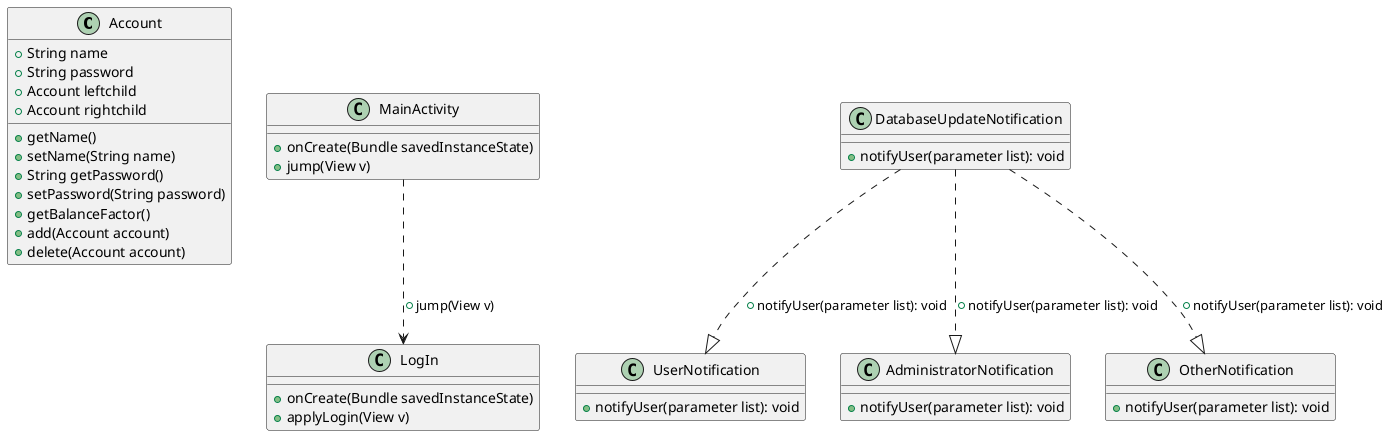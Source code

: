 @startuml
'https://plantuml.com/class-diagram

'Entrance of app
class Account {
+ String name
+ String password
+ Account leftchild
+ Account rightchild

+ getName()
+ setName(String name)
+ String getPassword()
+ setPassword(String password)
+ getBalanceFactor()
+ add(Account account)
+ delete(Account account)
}

class MainActivity{
+ onCreate(Bundle savedInstanceState)
+ jump(View v)
}

class LogIn{
+ onCreate(Bundle savedInstanceState)
+ applyLogin(View v)
}

MainActivity ..> LogIn: + jump(View v)


'Cloud Database notification or update
class DatabaseUpdateNotification {
+ notifyUser(parameter list): void
}

class UserNotification{
+ notifyUser(parameter list): void
}

class AdministratorNotification{
+ notifyUser(parameter list): void
}

class OtherNotification{
+ notifyUser(parameter list): void
}

DatabaseUpdateNotification ..|> UserNotification: + notifyUser(parameter list): void
DatabaseUpdateNotification ..|> AdministratorNotification: + notifyUser(parameter list): void
DatabaseUpdateNotification ..|> OtherNotification: + notifyUser(parameter list): void
@enduml